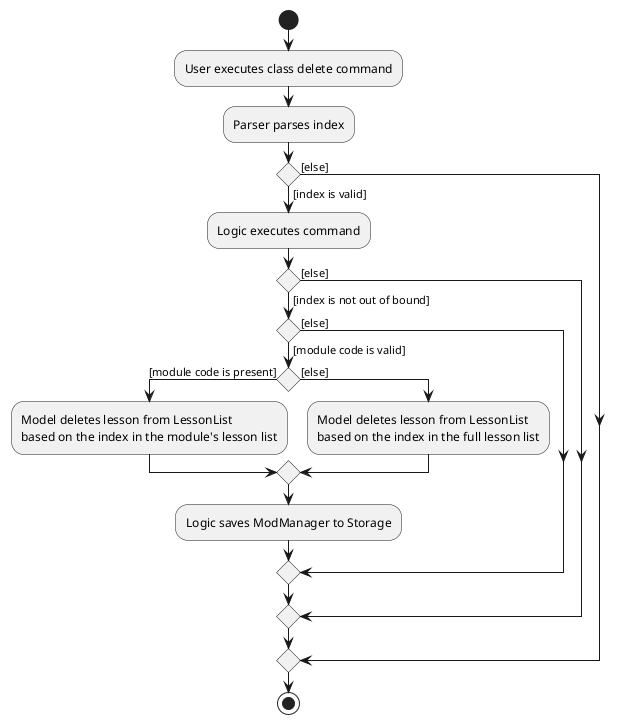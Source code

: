@startuml
start
:User executes class delete command;
:Parser parses index;
if () then ([index is valid])
    :Logic executes command;
    if () then ([index is not out of bound])
        if () then ([module code is valid])
            if () then ([module code is present])
                :Model deletes lesson from LessonList\nbased on the index in the module's lesson list;
            else ([else])
                :Model deletes lesson from LessonList\nbased on the index in the full lesson list;
            endif
            :Logic saves ModManager to Storage;
        else ([else])
        endif
    else ([else])
    endif
else ([else])
endif
stop
@enduml
